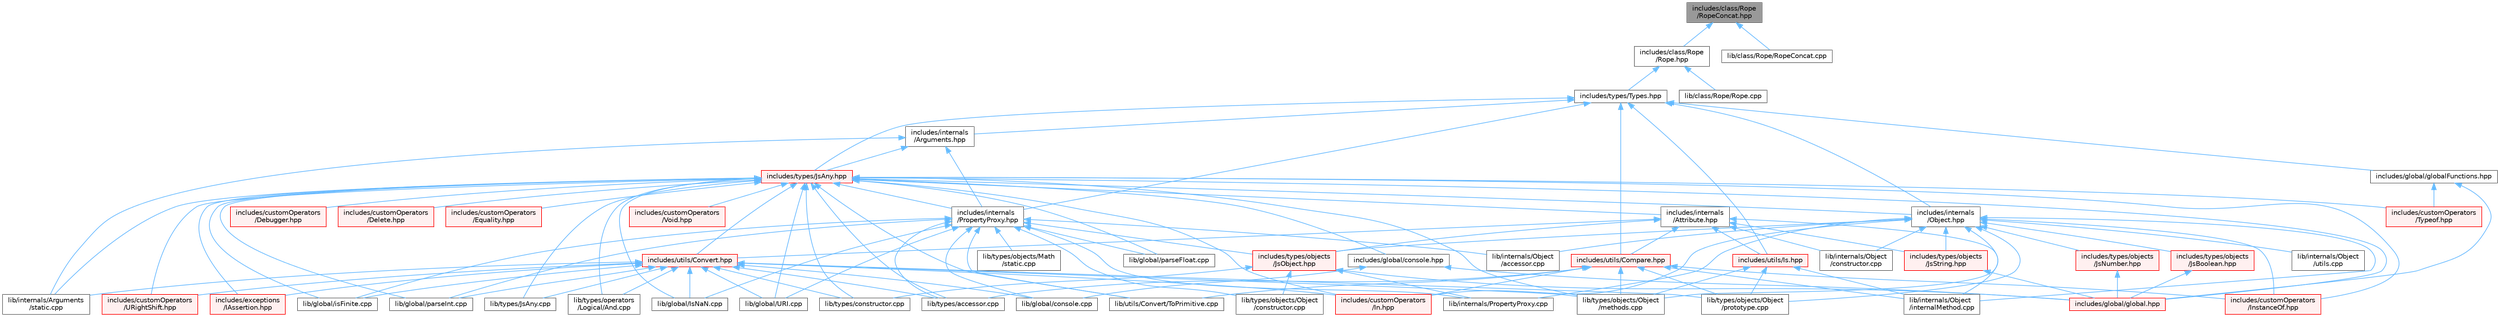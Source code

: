 digraph "includes/class/Rope/RopeConcat.hpp"
{
 // LATEX_PDF_SIZE
  bgcolor="transparent";
  edge [fontname=Helvetica,fontsize=10,labelfontname=Helvetica,labelfontsize=10];
  node [fontname=Helvetica,fontsize=10,shape=box,height=0.2,width=0.4];
  Node1 [id="Node000001",label="includes/class/Rope\l/RopeConcat.hpp",height=0.2,width=0.4,color="gray40", fillcolor="grey60", style="filled", fontcolor="black",tooltip=" "];
  Node1 -> Node2 [id="edge1_Node000001_Node000002",dir="back",color="steelblue1",style="solid",tooltip=" "];
  Node2 [id="Node000002",label="includes/class/Rope\l/Rope.hpp",height=0.2,width=0.4,color="grey40", fillcolor="white", style="filled",URL="$Rope_8hpp.html",tooltip=" "];
  Node2 -> Node3 [id="edge2_Node000002_Node000003",dir="back",color="steelblue1",style="solid",tooltip=" "];
  Node3 [id="Node000003",label="includes/types/Types.hpp",height=0.2,width=0.4,color="grey40", fillcolor="white", style="filled",URL="$Types_8hpp.html",tooltip=" "];
  Node3 -> Node4 [id="edge3_Node000003_Node000004",dir="back",color="steelblue1",style="solid",tooltip=" "];
  Node4 [id="Node000004",label="includes/global/globalFunctions.hpp",height=0.2,width=0.4,color="grey40", fillcolor="white", style="filled",URL="$globalFunctions_8hpp.html",tooltip=" "];
  Node4 -> Node5 [id="edge4_Node000004_Node000005",dir="back",color="steelblue1",style="solid",tooltip=" "];
  Node5 [id="Node000005",label="includes/customOperators\l/Typeof.hpp",height=0.2,width=0.4,color="red", fillcolor="#FFF0F0", style="filled",URL="$Typeof_8hpp.html",tooltip=" "];
  Node4 -> Node7 [id="edge5_Node000004_Node000007",dir="back",color="steelblue1",style="solid",tooltip=" "];
  Node7 [id="Node000007",label="includes/global/global.hpp",height=0.2,width=0.4,color="red", fillcolor="#FFF0F0", style="filled",URL="$global_8hpp.html",tooltip=" "];
  Node3 -> Node10 [id="edge6_Node000003_Node000010",dir="back",color="steelblue1",style="solid",tooltip=" "];
  Node10 [id="Node000010",label="includes/internals\l/Arguments.hpp",height=0.2,width=0.4,color="grey40", fillcolor="white", style="filled",URL="$Arguments_8hpp.html",tooltip=" "];
  Node10 -> Node11 [id="edge7_Node000010_Node000011",dir="back",color="steelblue1",style="solid",tooltip=" "];
  Node11 [id="Node000011",label="includes/internals\l/PropertyProxy.hpp",height=0.2,width=0.4,color="grey40", fillcolor="white", style="filled",URL="$PropertyProxy_8hpp.html",tooltip=" "];
  Node11 -> Node12 [id="edge8_Node000011_Node000012",dir="back",color="steelblue1",style="solid",tooltip=" "];
  Node12 [id="Node000012",label="includes/types/objects\l/JsObject.hpp",height=0.2,width=0.4,color="red", fillcolor="#FFF0F0", style="filled",URL="$JsObject_8hpp.html",tooltip=" "];
  Node12 -> Node7 [id="edge9_Node000012_Node000007",dir="back",color="steelblue1",style="solid",tooltip=" "];
  Node12 -> Node34 [id="edge10_Node000012_Node000034",dir="back",color="steelblue1",style="solid",tooltip=" "];
  Node34 [id="Node000034",label="lib/internals/PropertyProxy.cpp",height=0.2,width=0.4,color="grey40", fillcolor="white", style="filled",URL="$PropertyProxy_8cpp.html",tooltip=" "];
  Node12 -> Node35 [id="edge11_Node000012_Node000035",dir="back",color="steelblue1",style="solid",tooltip=" "];
  Node35 [id="Node000035",label="lib/types/constructor.cpp",height=0.2,width=0.4,color="grey40", fillcolor="white", style="filled",URL="$types_2constructor_8cpp.html",tooltip=" "];
  Node12 -> Node27 [id="edge12_Node000012_Node000027",dir="back",color="steelblue1",style="solid",tooltip=" "];
  Node27 [id="Node000027",label="lib/types/objects/Object\l/constructor.cpp",height=0.2,width=0.4,color="grey40", fillcolor="white", style="filled",URL="$types_2objects_2Object_2constructor_8cpp.html",tooltip=" "];
  Node11 -> Node41 [id="edge13_Node000011_Node000041",dir="back",color="steelblue1",style="solid",tooltip=" "];
  Node41 [id="Node000041",label="lib/global/IsNaN.cpp",height=0.2,width=0.4,color="grey40", fillcolor="white", style="filled",URL="$IsNaN_8cpp.html",tooltip=" "];
  Node11 -> Node42 [id="edge14_Node000011_Node000042",dir="back",color="steelblue1",style="solid",tooltip=" "];
  Node42 [id="Node000042",label="lib/global/URI.cpp",height=0.2,width=0.4,color="grey40", fillcolor="white", style="filled",URL="$URI_8cpp.html",tooltip=" "];
  Node11 -> Node43 [id="edge15_Node000011_Node000043",dir="back",color="steelblue1",style="solid",tooltip=" "];
  Node43 [id="Node000043",label="lib/global/console.cpp",height=0.2,width=0.4,color="grey40", fillcolor="white", style="filled",URL="$console_8cpp.html",tooltip=" "];
  Node11 -> Node44 [id="edge16_Node000011_Node000044",dir="back",color="steelblue1",style="solid",tooltip=" "];
  Node44 [id="Node000044",label="lib/global/isFinite.cpp",height=0.2,width=0.4,color="grey40", fillcolor="white", style="filled",URL="$isFinite_8cpp.html",tooltip=" "];
  Node11 -> Node45 [id="edge17_Node000011_Node000045",dir="back",color="steelblue1",style="solid",tooltip=" "];
  Node45 [id="Node000045",label="lib/global/parseFloat.cpp",height=0.2,width=0.4,color="grey40", fillcolor="white", style="filled",URL="$parseFloat_8cpp.html",tooltip=" "];
  Node11 -> Node46 [id="edge18_Node000011_Node000046",dir="back",color="steelblue1",style="solid",tooltip=" "];
  Node46 [id="Node000046",label="lib/global/parseInt.cpp",height=0.2,width=0.4,color="grey40", fillcolor="white", style="filled",URL="$parseInt_8cpp.html",tooltip=" "];
  Node11 -> Node47 [id="edge19_Node000011_Node000047",dir="back",color="steelblue1",style="solid",tooltip=" "];
  Node47 [id="Node000047",label="lib/internals/Object\l/accessor.cpp",height=0.2,width=0.4,color="grey40", fillcolor="white", style="filled",URL="$internals_2Object_2accessor_8cpp.html",tooltip=" "];
  Node11 -> Node34 [id="edge20_Node000011_Node000034",dir="back",color="steelblue1",style="solid",tooltip=" "];
  Node11 -> Node20 [id="edge21_Node000011_Node000020",dir="back",color="steelblue1",style="solid",tooltip=" "];
  Node20 [id="Node000020",label="lib/types/accessor.cpp",height=0.2,width=0.4,color="grey40", fillcolor="white", style="filled",URL="$types_2accessor_8cpp.html",tooltip=" "];
  Node11 -> Node48 [id="edge22_Node000011_Node000048",dir="back",color="steelblue1",style="solid",tooltip=" "];
  Node48 [id="Node000048",label="lib/types/objects/Math\l/static.cpp",height=0.2,width=0.4,color="grey40", fillcolor="white", style="filled",URL="$types_2objects_2Math_2static_8cpp.html",tooltip=" "];
  Node11 -> Node27 [id="edge23_Node000011_Node000027",dir="back",color="steelblue1",style="solid",tooltip=" "];
  Node11 -> Node49 [id="edge24_Node000011_Node000049",dir="back",color="steelblue1",style="solid",tooltip=" "];
  Node49 [id="Node000049",label="lib/utils/Convert/ToPrimitive.cpp",height=0.2,width=0.4,color="grey40", fillcolor="white", style="filled",URL="$ToPrimitive_8cpp.html",tooltip=" "];
  Node10 -> Node50 [id="edge25_Node000010_Node000050",dir="back",color="steelblue1",style="solid",tooltip=" "];
  Node50 [id="Node000050",label="includes/types/JsAny.hpp",height=0.2,width=0.4,color="red", fillcolor="#FFF0F0", style="filled",URL="$JsAny_8hpp.html",tooltip=" "];
  Node50 -> Node51 [id="edge26_Node000050_Node000051",dir="back",color="steelblue1",style="solid",tooltip=" "];
  Node51 [id="Node000051",label="includes/customOperators\l/Debugger.hpp",height=0.2,width=0.4,color="red", fillcolor="#FFF0F0", style="filled",URL="$Debugger_8hpp.html",tooltip=" "];
  Node50 -> Node52 [id="edge27_Node000050_Node000052",dir="back",color="steelblue1",style="solid",tooltip=" "];
  Node52 [id="Node000052",label="includes/customOperators\l/Delete.hpp",height=0.2,width=0.4,color="red", fillcolor="#FFF0F0", style="filled",URL="$Delete_8hpp.html",tooltip=" "];
  Node50 -> Node53 [id="edge28_Node000050_Node000053",dir="back",color="steelblue1",style="solid",tooltip=" "];
  Node53 [id="Node000053",label="includes/customOperators\l/Equality.hpp",height=0.2,width=0.4,color="red", fillcolor="#FFF0F0", style="filled",URL="$Equality_8hpp.html",tooltip=" "];
  Node50 -> Node54 [id="edge29_Node000050_Node000054",dir="back",color="steelblue1",style="solid",tooltip=" "];
  Node54 [id="Node000054",label="includes/customOperators\l/In.hpp",height=0.2,width=0.4,color="red", fillcolor="#FFF0F0", style="filled",URL="$In_8hpp.html",tooltip=" "];
  Node50 -> Node55 [id="edge30_Node000050_Node000055",dir="back",color="steelblue1",style="solid",tooltip=" "];
  Node55 [id="Node000055",label="includes/customOperators\l/InstanceOf.hpp",height=0.2,width=0.4,color="red", fillcolor="#FFF0F0", style="filled",URL="$InstanceOf_8hpp.html",tooltip=" "];
  Node50 -> Node5 [id="edge31_Node000050_Node000005",dir="back",color="steelblue1",style="solid",tooltip=" "];
  Node50 -> Node56 [id="edge32_Node000050_Node000056",dir="back",color="steelblue1",style="solid",tooltip=" "];
  Node56 [id="Node000056",label="includes/customOperators\l/URightShift.hpp",height=0.2,width=0.4,color="red", fillcolor="#FFF0F0", style="filled",URL="$URightShift_8hpp.html",tooltip=" "];
  Node50 -> Node57 [id="edge33_Node000050_Node000057",dir="back",color="steelblue1",style="solid",tooltip=" "];
  Node57 [id="Node000057",label="includes/customOperators\l/Void.hpp",height=0.2,width=0.4,color="red", fillcolor="#FFF0F0", style="filled",URL="$Void_8hpp.html",tooltip=" "];
  Node50 -> Node58 [id="edge34_Node000050_Node000058",dir="back",color="steelblue1",style="solid",tooltip=" "];
  Node58 [id="Node000058",label="includes/exceptions\l/IAssertion.hpp",height=0.2,width=0.4,color="red", fillcolor="#FFF0F0", style="filled",URL="$IAssertion_8hpp.html",tooltip=" "];
  Node50 -> Node61 [id="edge35_Node000050_Node000061",dir="back",color="steelblue1",style="solid",tooltip=" "];
  Node61 [id="Node000061",label="includes/global/console.hpp",height=0.2,width=0.4,color="grey40", fillcolor="white", style="filled",URL="$console_8hpp.html",tooltip=" "];
  Node61 -> Node7 [id="edge36_Node000061_Node000007",dir="back",color="steelblue1",style="solid",tooltip=" "];
  Node61 -> Node43 [id="edge37_Node000061_Node000043",dir="back",color="steelblue1",style="solid",tooltip=" "];
  Node50 -> Node7 [id="edge38_Node000050_Node000007",dir="back",color="steelblue1",style="solid",tooltip=" "];
  Node50 -> Node62 [id="edge39_Node000050_Node000062",dir="back",color="steelblue1",style="solid",tooltip=" "];
  Node62 [id="Node000062",label="includes/internals\l/Attribute.hpp",height=0.2,width=0.4,color="grey40", fillcolor="white", style="filled",URL="$Attribute_8hpp.html",tooltip=" "];
  Node62 -> Node12 [id="edge40_Node000062_Node000012",dir="back",color="steelblue1",style="solid",tooltip=" "];
  Node62 -> Node63 [id="edge41_Node000062_Node000063",dir="back",color="steelblue1",style="solid",tooltip=" "];
  Node63 [id="Node000063",label="includes/types/objects\l/JsString.hpp",height=0.2,width=0.4,color="red", fillcolor="#FFF0F0", style="filled",URL="$JsString_8hpp.html",tooltip=" "];
  Node63 -> Node7 [id="edge42_Node000063_Node000007",dir="back",color="steelblue1",style="solid",tooltip=" "];
  Node62 -> Node67 [id="edge43_Node000062_Node000067",dir="back",color="steelblue1",style="solid",tooltip=" "];
  Node67 [id="Node000067",label="includes/utils/Compare.hpp",height=0.2,width=0.4,color="red", fillcolor="#FFF0F0", style="filled",URL="$Compare_8hpp.html",tooltip=" "];
  Node67 -> Node54 [id="edge44_Node000067_Node000054",dir="back",color="steelblue1",style="solid",tooltip=" "];
  Node67 -> Node55 [id="edge45_Node000067_Node000055",dir="back",color="steelblue1",style="solid",tooltip=" "];
  Node67 -> Node68 [id="edge46_Node000067_Node000068",dir="back",color="steelblue1",style="solid",tooltip=" "];
  Node68 [id="Node000068",label="lib/internals/Object\l/internalMethod.cpp",height=0.2,width=0.4,color="grey40", fillcolor="white", style="filled",URL="$internals_2Object_2internalMethod_8cpp.html",tooltip=" "];
  Node67 -> Node20 [id="edge47_Node000067_Node000020",dir="back",color="steelblue1",style="solid",tooltip=" "];
  Node67 -> Node28 [id="edge48_Node000067_Node000028",dir="back",color="steelblue1",style="solid",tooltip=" "];
  Node28 [id="Node000028",label="lib/types/objects/Object\l/methods.cpp",height=0.2,width=0.4,color="grey40", fillcolor="white", style="filled",URL="$Object_2methods_8cpp.html",tooltip=" "];
  Node67 -> Node29 [id="edge49_Node000067_Node000029",dir="back",color="steelblue1",style="solid",tooltip=" "];
  Node29 [id="Node000029",label="lib/types/objects/Object\l/prototype.cpp",height=0.2,width=0.4,color="grey40", fillcolor="white", style="filled",URL="$Object_2prototype_8cpp.html",tooltip=" "];
  Node67 -> Node49 [id="edge50_Node000067_Node000049",dir="back",color="steelblue1",style="solid",tooltip=" "];
  Node62 -> Node69 [id="edge51_Node000062_Node000069",dir="back",color="steelblue1",style="solid",tooltip=" "];
  Node69 [id="Node000069",label="includes/utils/Convert.hpp",height=0.2,width=0.4,color="red", fillcolor="#FFF0F0", style="filled",URL="$Convert_8hpp.html",tooltip=" "];
  Node69 -> Node54 [id="edge52_Node000069_Node000054",dir="back",color="steelblue1",style="solid",tooltip=" "];
  Node69 -> Node56 [id="edge53_Node000069_Node000056",dir="back",color="steelblue1",style="solid",tooltip=" "];
  Node69 -> Node58 [id="edge54_Node000069_Node000058",dir="back",color="steelblue1",style="solid",tooltip=" "];
  Node69 -> Node41 [id="edge55_Node000069_Node000041",dir="back",color="steelblue1",style="solid",tooltip=" "];
  Node69 -> Node42 [id="edge56_Node000069_Node000042",dir="back",color="steelblue1",style="solid",tooltip=" "];
  Node69 -> Node43 [id="edge57_Node000069_Node000043",dir="back",color="steelblue1",style="solid",tooltip=" "];
  Node69 -> Node44 [id="edge58_Node000069_Node000044",dir="back",color="steelblue1",style="solid",tooltip=" "];
  Node69 -> Node46 [id="edge59_Node000069_Node000046",dir="back",color="steelblue1",style="solid",tooltip=" "];
  Node69 -> Node19 [id="edge60_Node000069_Node000019",dir="back",color="steelblue1",style="solid",tooltip=" "];
  Node19 [id="Node000019",label="lib/internals/Arguments\l/static.cpp",height=0.2,width=0.4,color="grey40", fillcolor="white", style="filled",URL="$internals_2Arguments_2static_8cpp.html",tooltip=" "];
  Node69 -> Node71 [id="edge61_Node000069_Node000071",dir="back",color="steelblue1",style="solid",tooltip=" "];
  Node71 [id="Node000071",label="lib/types/JsAny.cpp",height=0.2,width=0.4,color="grey40", fillcolor="white", style="filled",URL="$JsAny_8cpp.html",tooltip=" "];
  Node69 -> Node20 [id="edge62_Node000069_Node000020",dir="back",color="steelblue1",style="solid",tooltip=" "];
  Node69 -> Node35 [id="edge63_Node000069_Node000035",dir="back",color="steelblue1",style="solid",tooltip=" "];
  Node69 -> Node28 [id="edge64_Node000069_Node000028",dir="back",color="steelblue1",style="solid",tooltip=" "];
  Node69 -> Node29 [id="edge65_Node000069_Node000029",dir="back",color="steelblue1",style="solid",tooltip=" "];
  Node69 -> Node74 [id="edge66_Node000069_Node000074",dir="back",color="steelblue1",style="solid",tooltip=" "];
  Node74 [id="Node000074",label="lib/types/operators\l/Logical/And.cpp",height=0.2,width=0.4,color="grey40", fillcolor="white", style="filled",URL="$Logical_2And_8cpp.html",tooltip=" "];
  Node62 -> Node99 [id="edge67_Node000062_Node000099",dir="back",color="steelblue1",style="solid",tooltip=" "];
  Node99 [id="Node000099",label="includes/utils/Is.hpp",height=0.2,width=0.4,color="red", fillcolor="#FFF0F0", style="filled",URL="$Is_8hpp.html",tooltip=" "];
  Node99 -> Node68 [id="edge68_Node000099_Node000068",dir="back",color="steelblue1",style="solid",tooltip=" "];
  Node99 -> Node28 [id="edge69_Node000099_Node000028",dir="back",color="steelblue1",style="solid",tooltip=" "];
  Node99 -> Node29 [id="edge70_Node000099_Node000029",dir="back",color="steelblue1",style="solid",tooltip=" "];
  Node62 -> Node100 [id="edge71_Node000062_Node000100",dir="back",color="steelblue1",style="solid",tooltip=" "];
  Node100 [id="Node000100",label="lib/internals/Object\l/constructor.cpp",height=0.2,width=0.4,color="grey40", fillcolor="white", style="filled",URL="$internals_2Object_2constructor_8cpp.html",tooltip=" "];
  Node62 -> Node68 [id="edge72_Node000062_Node000068",dir="back",color="steelblue1",style="solid",tooltip=" "];
  Node50 -> Node101 [id="edge73_Node000050_Node000101",dir="back",color="steelblue1",style="solid",tooltip=" "];
  Node101 [id="Node000101",label="includes/internals\l/Object.hpp",height=0.2,width=0.4,color="grey40", fillcolor="white", style="filled",URL="$Object_8hpp.html",tooltip=" "];
  Node101 -> Node54 [id="edge74_Node000101_Node000054",dir="back",color="steelblue1",style="solid",tooltip=" "];
  Node101 -> Node55 [id="edge75_Node000101_Node000055",dir="back",color="steelblue1",style="solid",tooltip=" "];
  Node101 -> Node102 [id="edge76_Node000101_Node000102",dir="back",color="steelblue1",style="solid",tooltip=" "];
  Node102 [id="Node000102",label="includes/types/objects\l/JsBoolean.hpp",height=0.2,width=0.4,color="red", fillcolor="#FFF0F0", style="filled",URL="$JsBoolean_8hpp.html",tooltip=" "];
  Node102 -> Node7 [id="edge77_Node000102_Node000007",dir="back",color="steelblue1",style="solid",tooltip=" "];
  Node101 -> Node103 [id="edge78_Node000101_Node000103",dir="back",color="steelblue1",style="solid",tooltip=" "];
  Node103 [id="Node000103",label="includes/types/objects\l/JsNumber.hpp",height=0.2,width=0.4,color="red", fillcolor="#FFF0F0", style="filled",URL="$JsNumber_8hpp.html",tooltip=" "];
  Node103 -> Node7 [id="edge79_Node000103_Node000007",dir="back",color="steelblue1",style="solid",tooltip=" "];
  Node101 -> Node12 [id="edge80_Node000101_Node000012",dir="back",color="steelblue1",style="solid",tooltip=" "];
  Node101 -> Node63 [id="edge81_Node000101_Node000063",dir="back",color="steelblue1",style="solid",tooltip=" "];
  Node101 -> Node47 [id="edge82_Node000101_Node000047",dir="back",color="steelblue1",style="solid",tooltip=" "];
  Node101 -> Node100 [id="edge83_Node000101_Node000100",dir="back",color="steelblue1",style="solid",tooltip=" "];
  Node101 -> Node68 [id="edge84_Node000101_Node000068",dir="back",color="steelblue1",style="solid",tooltip=" "];
  Node101 -> Node104 [id="edge85_Node000101_Node000104",dir="back",color="steelblue1",style="solid",tooltip=" "];
  Node104 [id="Node000104",label="lib/internals/Object\l/utils.cpp",height=0.2,width=0.4,color="grey40", fillcolor="white", style="filled",URL="$utils_8cpp.html",tooltip=" "];
  Node101 -> Node34 [id="edge86_Node000101_Node000034",dir="back",color="steelblue1",style="solid",tooltip=" "];
  Node101 -> Node28 [id="edge87_Node000101_Node000028",dir="back",color="steelblue1",style="solid",tooltip=" "];
  Node101 -> Node29 [id="edge88_Node000101_Node000029",dir="back",color="steelblue1",style="solid",tooltip=" "];
  Node50 -> Node11 [id="edge89_Node000050_Node000011",dir="back",color="steelblue1",style="solid",tooltip=" "];
  Node50 -> Node69 [id="edge90_Node000050_Node000069",dir="back",color="steelblue1",style="solid",tooltip=" "];
  Node50 -> Node41 [id="edge91_Node000050_Node000041",dir="back",color="steelblue1",style="solid",tooltip=" "];
  Node50 -> Node42 [id="edge92_Node000050_Node000042",dir="back",color="steelblue1",style="solid",tooltip=" "];
  Node50 -> Node44 [id="edge93_Node000050_Node000044",dir="back",color="steelblue1",style="solid",tooltip=" "];
  Node50 -> Node45 [id="edge94_Node000050_Node000045",dir="back",color="steelblue1",style="solid",tooltip=" "];
  Node50 -> Node46 [id="edge95_Node000050_Node000046",dir="back",color="steelblue1",style="solid",tooltip=" "];
  Node50 -> Node19 [id="edge96_Node000050_Node000019",dir="back",color="steelblue1",style="solid",tooltip=" "];
  Node50 -> Node71 [id="edge97_Node000050_Node000071",dir="back",color="steelblue1",style="solid",tooltip=" "];
  Node50 -> Node20 [id="edge98_Node000050_Node000020",dir="back",color="steelblue1",style="solid",tooltip=" "];
  Node50 -> Node35 [id="edge99_Node000050_Node000035",dir="back",color="steelblue1",style="solid",tooltip=" "];
  Node50 -> Node28 [id="edge100_Node000050_Node000028",dir="back",color="steelblue1",style="solid",tooltip=" "];
  Node50 -> Node74 [id="edge101_Node000050_Node000074",dir="back",color="steelblue1",style="solid",tooltip=" "];
  Node50 -> Node49 [id="edge102_Node000050_Node000049",dir="back",color="steelblue1",style="solid",tooltip=" "];
  Node10 -> Node19 [id="edge103_Node000010_Node000019",dir="back",color="steelblue1",style="solid",tooltip=" "];
  Node3 -> Node101 [id="edge104_Node000003_Node000101",dir="back",color="steelblue1",style="solid",tooltip=" "];
  Node3 -> Node11 [id="edge105_Node000003_Node000011",dir="back",color="steelblue1",style="solid",tooltip=" "];
  Node3 -> Node50 [id="edge106_Node000003_Node000050",dir="back",color="steelblue1",style="solid",tooltip=" "];
  Node3 -> Node67 [id="edge107_Node000003_Node000067",dir="back",color="steelblue1",style="solid",tooltip=" "];
  Node3 -> Node99 [id="edge108_Node000003_Node000099",dir="back",color="steelblue1",style="solid",tooltip=" "];
  Node2 -> Node110 [id="edge109_Node000002_Node000110",dir="back",color="steelblue1",style="solid",tooltip=" "];
  Node110 [id="Node000110",label="lib/class/Rope/Rope.cpp",height=0.2,width=0.4,color="grey40", fillcolor="white", style="filled",URL="$Rope_8cpp.html",tooltip=" "];
  Node1 -> Node111 [id="edge110_Node000001_Node000111",dir="back",color="steelblue1",style="solid",tooltip=" "];
  Node111 [id="Node000111",label="lib/class/Rope/RopeConcat.cpp",height=0.2,width=0.4,color="grey40", fillcolor="white", style="filled",URL="$RopeConcat_8cpp.html",tooltip=" "];
}
